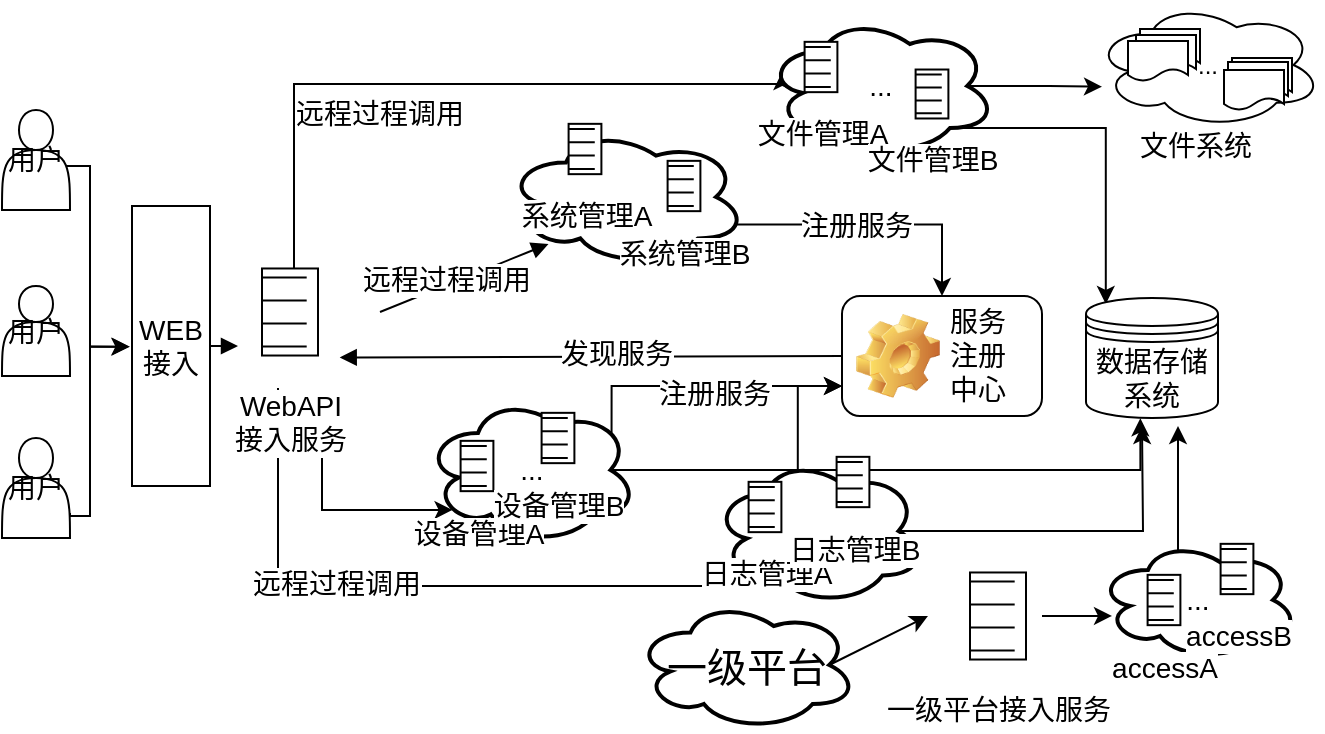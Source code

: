 <mxfile version="10.6.9" type="github"><diagram id="gdYfqTLnVevhLEQaB1-g" name="ÃÂÃÂÃÂÃÂÃÂÃÂÃÂÃÂ§ÃÂÃÂÃÂÃÂÃÂÃÂÃÂÃÂ¬ÃÂÃÂÃÂÃÂÃÂÃÂÃÂÃÂ¬ 1 ÃÂÃÂÃÂÃÂÃÂÃÂÃÂÃÂ©ÃÂÃÂÃÂÃÂÃÂÃÂÃÂÃÂ¡ÃÂÃÂÃÂÃÂÃÂÃÂÃÂÃÂµ"><mxGraphModel dx="1162" dy="618" grid="1" gridSize="10" guides="1" tooltips="1" connect="1" arrows="1" fold="1" page="1" pageScale="1" pageWidth="850" pageHeight="1100" math="0" shadow="0"><root><mxCell id="0"/><mxCell id="1" style="" parent="0"/><mxCell id="HIl72sXQK8lRFraErn7N-61" style="edgeStyle=orthogonalEdgeStyle;rounded=0;orthogonalLoop=1;jettySize=auto;html=1;exitX=0.4;exitY=0.1;exitDx=0;exitDy=0;exitPerimeter=0;entryX=0;entryY=0.75;entryDx=0;entryDy=0;fontSize=14;" parent="1" source="HIl72sXQK8lRFraErn7N-43" target="w7GBtz0kjyzqOILuYE1c-69" edge="1"><mxGeometry relative="1" as="geometry"/></mxCell><mxCell id="HIl72sXQK8lRFraErn7N-17" value="..." style="ellipse;shape=cloud;whiteSpace=wrap;html=1;" parent="1" vertex="1"><mxGeometry x="636" y="118" width="114" height="63" as="geometry"/></mxCell><mxCell id="kzhTqzgWOyBVwmpkPpJA-53" style="edgeStyle=orthogonalEdgeStyle;rounded=0;orthogonalLoop=1;jettySize=auto;html=1;exitX=0.9;exitY=0.5;exitDx=0;exitDy=0;exitPerimeter=0;fontSize=14;" parent="1" source="kzhTqzgWOyBVwmpkPpJA-4" edge="1"><mxGeometry relative="1" as="geometry"><Array as="points"><mxPoint x="121" y="200"/><mxPoint x="134" y="200"/><mxPoint x="134" y="290"/></Array><mxPoint x="154" y="290.333" as="targetPoint"/></mxGeometry></mxCell><mxCell id="kzhTqzgWOyBVwmpkPpJA-4" value="&lt;font style=&quot;font-size: 14px&quot;&gt;用户&lt;/font&gt;" style="shape=actor;whiteSpace=wrap;html=1;fontSize=14;" parent="1" vertex="1"><mxGeometry x="90" y="172" width="34" height="50" as="geometry"/></mxCell><mxCell id="w7GBtz0kjyzqOILuYE1c-117" style="edgeStyle=none;rounded=0;comic=0;orthogonalLoop=1;jettySize=auto;html=1;exitX=0.88;exitY=0.25;exitDx=0;exitDy=0;exitPerimeter=0;entryX=0.177;entryY=0.84;entryDx=0;entryDy=0;entryPerimeter=0;shadow=0;startArrow=none;startFill=0;endArrow=block;endFill=1;strokeColor=#000000;strokeWidth=1;fontSize=14;" parent="1" target="w7GBtz0kjyzqOILuYE1c-12" edge="1"><mxGeometry relative="1" as="geometry"><mxPoint x="279" y="273" as="sourcePoint"/></mxGeometry></mxCell><mxCell id="w7GBtz0kjyzqOILuYE1c-151" value="远程过程调用" style="text;html=1;resizable=0;points=[];align=center;verticalAlign=middle;labelBackgroundColor=#ffffff;fontSize=14;" parent="w7GBtz0kjyzqOILuYE1c-117" vertex="1" connectable="0"><mxGeometry x="-0.324" y="1" relative="1" as="geometry"><mxPoint x="5" y="-4" as="offset"/></mxGeometry></mxCell><mxCell id="HIl72sXQK8lRFraErn7N-65" style="edgeStyle=orthogonalEdgeStyle;rounded=0;orthogonalLoop=1;jettySize=auto;html=1;exitX=0.4;exitY=0.1;exitDx=0;exitDy=0;exitPerimeter=0;entryX=0.07;entryY=0.4;entryDx=0;entryDy=0;entryPerimeter=0;fontSize=14;" parent="1" target="w7GBtz0kjyzqOILuYE1c-25" edge="1"><mxGeometry relative="1" as="geometry"><Array as="points"><mxPoint x="236" y="159"/><mxPoint x="480" y="159"/></Array><mxPoint x="236" y="262" as="sourcePoint"/></mxGeometry></mxCell><mxCell id="HIl72sXQK8lRFraErn7N-67" style="edgeStyle=orthogonalEdgeStyle;rounded=0;orthogonalLoop=1;jettySize=auto;html=1;exitX=0.55;exitY=0.95;exitDx=0;exitDy=0;exitPerimeter=0;entryX=0.13;entryY=0.77;entryDx=0;entryDy=0;entryPerimeter=0;fontSize=14;" parent="1" target="w7GBtz0kjyzqOILuYE1c-15" edge="1"><mxGeometry relative="1" as="geometry"><mxPoint x="320" y="330" as="targetPoint"/><Array as="points"><mxPoint x="250" y="372"/></Array><mxPoint x="250" y="322" as="sourcePoint"/></mxGeometry></mxCell><mxCell id="HIl72sXQK8lRFraErn7N-71" style="edgeStyle=orthogonalEdgeStyle;rounded=0;orthogonalLoop=1;jettySize=auto;html=1;exitX=0.31;exitY=0.8;exitDx=0;exitDy=0;exitPerimeter=0;fontSize=14;" parent="1" target="HIl72sXQK8lRFraErn7N-44" edge="1"><mxGeometry relative="1" as="geometry"><Array as="points"><mxPoint x="228" y="410"/><mxPoint x="472" y="410"/></Array><mxPoint x="228" y="311" as="sourcePoint"/></mxGeometry></mxCell><mxCell id="HIl72sXQK8lRFraErn7N-73" value="&lt;span style=&quot;font-size: 14px;&quot;&gt;远程过程调用&lt;/span&gt;" style="text;html=1;resizable=0;points=[];align=center;verticalAlign=middle;labelBackgroundColor=#ffffff;fontSize=14;" parent="HIl72sXQK8lRFraErn7N-71" vertex="1" connectable="0"><mxGeometry x="-0.466" y="29" relative="1" as="geometry"><mxPoint as="offset"/></mxGeometry></mxCell><mxCell id="w7GBtz0kjyzqOILuYE1c-114" style="edgeStyle=none;rounded=0;comic=0;orthogonalLoop=1;jettySize=auto;html=1;exitX=1;exitY=0.5;exitDx=0;exitDy=0;shadow=0;startArrow=none;startFill=0;endArrow=block;endFill=1;strokeColor=#000000;strokeWidth=1;fontSize=14;" parent="1" source="kzhTqzgWOyBVwmpkPpJA-32" edge="1"><mxGeometry relative="1" as="geometry"><mxPoint x="208" y="290" as="targetPoint"/></mxGeometry></mxCell><mxCell id="kzhTqzgWOyBVwmpkPpJA-32" value="&lt;font style=&quot;font-size: 14px;&quot;&gt;WEB接入&lt;/font&gt;" style="rounded=0;whiteSpace=wrap;html=1;fontSize=14;" parent="1" vertex="1"><mxGeometry x="155" y="220" width="39" height="140" as="geometry"/></mxCell><mxCell id="kzhTqzgWOyBVwmpkPpJA-39" value="&lt;font style=&quot;font-size: 14px&quot;&gt;用户&lt;/font&gt;" style="shape=actor;whiteSpace=wrap;html=1;fontSize=14;" parent="1" vertex="1"><mxGeometry x="90" y="260" width="34" height="45" as="geometry"/></mxCell><mxCell id="kzhTqzgWOyBVwmpkPpJA-55" style="edgeStyle=orthogonalEdgeStyle;rounded=0;orthogonalLoop=1;jettySize=auto;html=1;exitX=1;exitY=0.75;exitDx=0;exitDy=0;entryX=0;entryY=0.5;entryDx=0;entryDy=0;fontSize=14;" parent="1" source="kzhTqzgWOyBVwmpkPpJA-40" edge="1"><mxGeometry relative="1" as="geometry"><Array as="points"><mxPoint x="134" y="375"/><mxPoint x="134" y="290"/></Array><mxPoint x="153.667" y="290.333" as="targetPoint"/></mxGeometry></mxCell><mxCell id="kzhTqzgWOyBVwmpkPpJA-40" value="&lt;font style=&quot;font-size: 14px&quot;&gt;用户&lt;/font&gt;" style="shape=actor;whiteSpace=wrap;html=1;fontSize=14;" parent="1" vertex="1"><mxGeometry x="90" y="336" width="34" height="50" as="geometry"/></mxCell><mxCell id="HIl72sXQK8lRFraErn7N-14" style="edgeStyle=orthogonalEdgeStyle;rounded=0;orthogonalLoop=1;jettySize=auto;html=1;exitX=0.96;exitY=0.7;exitDx=0;exitDy=0;exitPerimeter=0;fontSize=14;" parent="1" source="w7GBtz0kjyzqOILuYE1c-12" target="w7GBtz0kjyzqOILuYE1c-69" edge="1"><mxGeometry relative="1" as="geometry"/></mxCell><mxCell id="HIl72sXQK8lRFraErn7N-15" value="&lt;font style=&quot;font-size: 14px&quot;&gt;注册服务&lt;/font&gt;" style="text;html=1;resizable=0;points=[];align=center;verticalAlign=middle;labelBackgroundColor=#ffffff;fontSize=14;" parent="HIl72sXQK8lRFraErn7N-14" vertex="1" connectable="0"><mxGeometry x="0.215" y="2" relative="1" as="geometry"><mxPoint x="-24.5" y="2.5" as="offset"/></mxGeometry></mxCell><mxCell id="w7GBtz0kjyzqOILuYE1c-12" value="&lt;span style=&quot;font-size: 14px;&quot;&gt;...&lt;/span&gt;" style="ellipse;shape=cloud;strokeWidth=2;fontSize=14;whiteSpace=wrap;html=1;align=center;strokeColor=#000000;" parent="1" vertex="1"><mxGeometry x="342" y="181" width="120" height="69" as="geometry"/></mxCell><mxCell id="HIl72sXQK8lRFraErn7N-59" style="edgeStyle=orthogonalEdgeStyle;rounded=0;orthogonalLoop=1;jettySize=auto;html=1;exitX=0.88;exitY=0.25;exitDx=0;exitDy=0;exitPerimeter=0;entryX=0;entryY=0.75;entryDx=0;entryDy=0;fontSize=14;" parent="1" source="w7GBtz0kjyzqOILuYE1c-15" target="w7GBtz0kjyzqOILuYE1c-69" edge="1"><mxGeometry relative="1" as="geometry"><Array as="points"><mxPoint x="395" y="310"/></Array></mxGeometry></mxCell><mxCell id="HIl72sXQK8lRFraErn7N-64" value="&lt;span style=&quot;font-size: 14px;&quot;&gt;&lt;font style=&quot;font-size: 14px&quot;&gt;注册服务&lt;/font&gt;&lt;/span&gt;" style="text;html=1;resizable=0;points=[];align=center;verticalAlign=middle;labelBackgroundColor=#ffffff;fontSize=14;" parent="HIl72sXQK8lRFraErn7N-59" vertex="1" connectable="0"><mxGeometry x="0.468" y="-1" relative="1" as="geometry"><mxPoint x="-27.5" y="3" as="offset"/></mxGeometry></mxCell><mxCell id="Oo8oAJw4ZqQlzhQZ2eLq-8" style="edgeStyle=orthogonalEdgeStyle;rounded=0;orthogonalLoop=1;jettySize=auto;html=1;exitX=0.875;exitY=0.5;exitDx=0;exitDy=0;exitPerimeter=0;entryX=0.5;entryY=1;entryDx=0;entryDy=0;" edge="1" parent="1"><mxGeometry relative="1" as="geometry"><mxPoint x="389.167" y="352" as="sourcePoint"/><mxPoint x="659.167" y="326.167" as="targetPoint"/><Array as="points"><mxPoint x="659.5" y="352"/></Array></mxGeometry></mxCell><mxCell id="w7GBtz0kjyzqOILuYE1c-15" value="&lt;span style=&quot;font-size: 14px;&quot;&gt;...&lt;/span&gt;" style="ellipse;shape=cloud;strokeWidth=2;fontSize=14;whiteSpace=wrap;html=1;align=center;" parent="1" vertex="1"><mxGeometry x="301.5" y="315" width="106" height="74" as="geometry"/></mxCell><mxCell id="HIl72sXQK8lRFraErn7N-54" style="rounded=0;orthogonalLoop=1;jettySize=auto;html=1;exitX=0.875;exitY=0.5;exitDx=0;exitDy=0;exitPerimeter=0;entryX=0;entryY=0.5;entryDx=0;entryDy=0;fontSize=14;" parent="1" source="w7GBtz0kjyzqOILuYE1c-20" target="w7GBtz0kjyzqOILuYE1c-202" edge="1"><mxGeometry relative="1" as="geometry"><mxPoint x="238.5" y="451" as="targetPoint"/></mxGeometry></mxCell><mxCell id="w7GBtz0kjyzqOILuYE1c-20" value="&lt;font style=&quot;font-size: 20px&quot;&gt;一级平台&lt;/font&gt;" style="ellipse;shape=cloud;strokeWidth=2;fontSize=14;whiteSpace=wrap;html=1;align=center;" parent="1" vertex="1"><mxGeometry x="406.5" y="417" width="111" height="65" as="geometry"/></mxCell><mxCell id="Oo8oAJw4ZqQlzhQZ2eLq-9" style="edgeStyle=orthogonalEdgeStyle;rounded=0;orthogonalLoop=1;jettySize=auto;html=1;exitX=0.8;exitY=0.8;exitDx=0;exitDy=0;exitPerimeter=0;entryX=0.15;entryY=0.05;entryDx=0;entryDy=0;entryPerimeter=0;" edge="1" parent="1" source="w7GBtz0kjyzqOILuYE1c-25" target="w7GBtz0kjyzqOILuYE1c-52"><mxGeometry relative="1" as="geometry"/></mxCell><mxCell id="Oo8oAJw4ZqQlzhQZ2eLq-11" style="edgeStyle=orthogonalEdgeStyle;rounded=0;orthogonalLoop=1;jettySize=auto;html=1;exitX=0.875;exitY=0.5;exitDx=0;exitDy=0;exitPerimeter=0;" edge="1" parent="1" source="w7GBtz0kjyzqOILuYE1c-25"><mxGeometry relative="1" as="geometry"><mxPoint x="640.0" y="160.333" as="targetPoint"/></mxGeometry></mxCell><mxCell id="w7GBtz0kjyzqOILuYE1c-25" value="..." style="ellipse;shape=cloud;strokeWidth=2;fontSize=14;whiteSpace=wrap;html=1;align=center;" parent="1" vertex="1"><mxGeometry x="472" y="125" width="115" height="70" as="geometry"/></mxCell><mxCell id="w7GBtz0kjyzqOILuYE1c-52" value="&lt;font style=&quot;font-size: 14px&quot;&gt;数据存储系统&lt;/font&gt;" style="shape=datastore;whiteSpace=wrap;html=1;fontSize=14;" parent="1" vertex="1"><mxGeometry x="632" y="266" width="66" height="60" as="geometry"/></mxCell><mxCell id="w7GBtz0kjyzqOILuYE1c-115" style="edgeStyle=none;rounded=0;comic=0;orthogonalLoop=1;jettySize=auto;html=1;exitX=0;exitY=0.5;exitDx=0;exitDy=0;entryX=0.855;entryY=0.855;entryDx=0;entryDy=0;entryPerimeter=0;shadow=0;startArrow=none;startFill=0;endArrow=block;endFill=1;strokeColor=#000000;strokeWidth=1;fontSize=14;" parent="1" source="w7GBtz0kjyzqOILuYE1c-69" edge="1" target="epCvUPDUcpbw5IUBVaNH-1"><mxGeometry relative="1" as="geometry"><mxPoint x="290" y="297" as="targetPoint"/></mxGeometry></mxCell><mxCell id="w7GBtz0kjyzqOILuYE1c-116" value="&lt;font style=&quot;font-size: 14px&quot;&gt;发现服务&lt;/font&gt;" style="text;html=1;resizable=0;points=[];align=center;verticalAlign=middle;labelBackgroundColor=#ffffff;fontSize=14;" parent="w7GBtz0kjyzqOILuYE1c-115" vertex="1" connectable="0"><mxGeometry x="-0.1" y="-2" relative="1" as="geometry"><mxPoint as="offset"/></mxGeometry></mxCell><mxCell id="w7GBtz0kjyzqOILuYE1c-69" value="&lt;span style=&quot;font-weight: 400&quot;&gt;服务&lt;br&gt;注册&lt;br&gt;中心&lt;/span&gt;" style="label;whiteSpace=wrap;html=1;image=img/clipart/Gear_128x128.png;strokeColor=#000000;strokeWidth=1;fillColor=#FFFFFF;fontSize=14;" parent="1" vertex="1"><mxGeometry x="510" y="265" width="100" height="60" as="geometry"/></mxCell><mxCell id="w7GBtz0kjyzqOILuYE1c-74" value="&lt;font style=&quot;font-size: 14px&quot;&gt;系统管理A&lt;/font&gt;" style="shape=mxgraph.bpmn.shape;html=1;verticalLabelPosition=bottom;labelBackgroundColor=#ffffff;verticalAlign=top;align=center;perimeter=rhombusPerimeter;outlineConnect=0;symbol=conditional;strokeColor=#000000;strokeWidth=1;fillColor=#FFFFFF;fontSize=14;" parent="1" vertex="1"><mxGeometry x="361" y="173" width="41" height="37" as="geometry"/></mxCell><mxCell id="w7GBtz0kjyzqOILuYE1c-75" value="&lt;font style=&quot;font-size: 14px&quot;&gt;系统管理B&lt;/font&gt;" style="shape=mxgraph.bpmn.shape;html=1;verticalLabelPosition=bottom;labelBackgroundColor=#ffffff;verticalAlign=top;align=center;perimeter=rhombusPerimeter;outlineConnect=0;symbol=conditional;strokeColor=#000000;strokeWidth=1;fillColor=#FFFFFF;fontSize=14;" parent="1" vertex="1"><mxGeometry x="410.5" y="191.5" width="41" height="37" as="geometry"/></mxCell><mxCell id="w7GBtz0kjyzqOILuYE1c-78" value="&lt;font style=&quot;font-size: 14px&quot;&gt;设备管理A&lt;/font&gt;" style="shape=mxgraph.bpmn.shape;html=1;verticalLabelPosition=bottom;labelBackgroundColor=#ffffff;verticalAlign=top;align=center;perimeter=rhombusPerimeter;outlineConnect=0;symbol=conditional;strokeColor=#000000;strokeWidth=1;fillColor=#FFFFFF;fontSize=14;" parent="1" vertex="1"><mxGeometry x="307" y="331.5" width="41" height="37" as="geometry"/></mxCell><mxCell id="w7GBtz0kjyzqOILuYE1c-79" value="&lt;font style=&quot;font-size: 14px&quot;&gt;设备管理B&lt;/font&gt;" style="shape=mxgraph.bpmn.shape;html=1;verticalLabelPosition=bottom;labelBackgroundColor=#ffffff;verticalAlign=top;align=center;perimeter=rhombusPerimeter;outlineConnect=0;symbol=conditional;strokeColor=#000000;strokeWidth=1;fillColor=#FFFFFF;fontSize=14;" parent="1" vertex="1"><mxGeometry x="347.5" y="317.5" width="41" height="37" as="geometry"/></mxCell><mxCell id="w7GBtz0kjyzqOILuYE1c-82" value="&lt;span style=&quot;font-size: 14px&quot;&gt;文件管理A&lt;/span&gt;" style="shape=mxgraph.bpmn.shape;html=1;verticalLabelPosition=bottom;labelBackgroundColor=#ffffff;verticalAlign=top;align=center;perimeter=rhombusPerimeter;outlineConnect=0;symbol=conditional;strokeColor=#000000;strokeWidth=1;fillColor=#FFFFFF;fontSize=14;" parent="1" vertex="1"><mxGeometry x="479" y="132" width="41" height="37" as="geometry"/></mxCell><mxCell id="w7GBtz0kjyzqOILuYE1c-83" value="&lt;font style=&quot;font-size: 14px&quot;&gt;文件管理B&lt;/font&gt;" style="shape=mxgraph.bpmn.shape;html=1;verticalLabelPosition=bottom;labelBackgroundColor=#ffffff;verticalAlign=top;align=center;perimeter=rhombusPerimeter;outlineConnect=0;symbol=conditional;strokeColor=#000000;strokeWidth=1;fillColor=#FFFFFF;fontSize=14;" parent="1" vertex="1"><mxGeometry x="534.5" y="146" width="41" height="36" as="geometry"/></mxCell><mxCell id="Oo8oAJw4ZqQlzhQZ2eLq-7" style="edgeStyle=orthogonalEdgeStyle;rounded=0;orthogonalLoop=1;jettySize=auto;html=1;exitX=0.4;exitY=0.1;exitDx=0;exitDy=0;exitPerimeter=0;" edge="1" parent="1" source="w7GBtz0kjyzqOILuYE1c-91"><mxGeometry relative="1" as="geometry"><mxPoint x="678" y="330" as="targetPoint"/></mxGeometry></mxCell><mxCell id="w7GBtz0kjyzqOILuYE1c-91" value="&lt;span&gt;...&lt;/span&gt;" style="ellipse;shape=cloud;strokeWidth=2;fontSize=14;whiteSpace=wrap;html=1;align=center;" parent="1" vertex="1"><mxGeometry x="638" y="387" width="100" height="60" as="geometry"/></mxCell><mxCell id="w7GBtz0kjyzqOILuYE1c-171" value="&lt;font style=&quot;font-size: 14px&quot;&gt;accessA&lt;/font&gt;" style="shape=mxgraph.bpmn.shape;html=1;verticalLabelPosition=bottom;labelBackgroundColor=#ffffff;verticalAlign=top;align=center;perimeter=rhombusPerimeter;outlineConnect=0;symbol=conditional;strokeColor=#000000;strokeWidth=1;fillColor=#FFFFFF;fontSize=14;" parent="1" vertex="1"><mxGeometry x="650.5" y="398.5" width="41" height="37" as="geometry"/></mxCell><mxCell id="w7GBtz0kjyzqOILuYE1c-172" value="&lt;font style=&quot;font-size: 14px&quot;&gt;accessB&lt;/font&gt;" style="shape=mxgraph.bpmn.shape;html=1;verticalLabelPosition=bottom;labelBackgroundColor=#ffffff;verticalAlign=top;align=center;perimeter=rhombusPerimeter;outlineConnect=0;symbol=conditional;strokeColor=#000000;strokeWidth=1;fillColor=#FFFFFF;fontSize=14;" parent="1" vertex="1"><mxGeometry x="687" y="383" width="41" height="37" as="geometry"/></mxCell><mxCell id="HIl72sXQK8lRFraErn7N-55" style="edgeStyle=none;rounded=0;orthogonalLoop=1;jettySize=auto;html=1;entryX=0.07;entryY=0.633;entryDx=0;entryDy=0;entryPerimeter=0;fontSize=14;" parent="1" target="w7GBtz0kjyzqOILuYE1c-91" edge="1"><mxGeometry relative="1" as="geometry"><mxPoint x="610" y="425" as="sourcePoint"/></mxGeometry></mxCell><mxCell id="w7GBtz0kjyzqOILuYE1c-202" value="一级平台接入服务" style="shape=mxgraph.bpmn.shape;html=1;verticalLabelPosition=bottom;labelBackgroundColor=#ffffff;verticalAlign=top;align=center;perimeter=rhombusPerimeter;outlineConnect=0;symbol=conditional;strokeColor=#000000;strokeWidth=1;fillColor=#FFFFFF;fontSize=14;" parent="1" vertex="1"><mxGeometry x="553" y="393" width="70" height="64" as="geometry"/></mxCell><mxCell id="HIl72sXQK8lRFraErn7N-19" value="" style="shape=document;whiteSpace=wrap;html=1;boundedLbl=1;" parent="1" vertex="1"><mxGeometry x="659" y="131.5" width="30" height="20" as="geometry"/></mxCell><mxCell id="HIl72sXQK8lRFraErn7N-22" value="" style="shape=document;whiteSpace=wrap;html=1;boundedLbl=1;" parent="1" vertex="1"><mxGeometry x="657" y="134.5" width="30" height="20" as="geometry"/></mxCell><mxCell id="HIl72sXQK8lRFraErn7N-23" value="" style="shape=document;whiteSpace=wrap;html=1;boundedLbl=1;" parent="1" vertex="1"><mxGeometry x="653" y="137.5" width="30" height="20" as="geometry"/></mxCell><mxCell id="HIl72sXQK8lRFraErn7N-24" value="" style="shape=document;whiteSpace=wrap;html=1;boundedLbl=1;" parent="1" vertex="1"><mxGeometry x="705" y="146" width="30" height="20" as="geometry"/></mxCell><mxCell id="HIl72sXQK8lRFraErn7N-25" value="" style="shape=document;whiteSpace=wrap;html=1;boundedLbl=1;" parent="1" vertex="1"><mxGeometry x="703" y="148" width="30" height="20" as="geometry"/></mxCell><mxCell id="HIl72sXQK8lRFraErn7N-26" value="" style="shape=document;whiteSpace=wrap;html=1;boundedLbl=1;" parent="1" vertex="1"><mxGeometry x="701" y="152" width="30" height="20" as="geometry"/></mxCell><mxCell id="HIl72sXQK8lRFraErn7N-33" value="&lt;font style=&quot;font-size: 14px&quot;&gt;文件系统&lt;/font&gt;" style="text;html=1;resizable=0;points=[];autosize=1;align=left;verticalAlign=top;spacingTop=-4;" parent="1" vertex="1"><mxGeometry x="657" y="179" width="70" height="20" as="geometry"/></mxCell><mxCell id="Oo8oAJw4ZqQlzhQZ2eLq-6" style="edgeStyle=orthogonalEdgeStyle;rounded=0;orthogonalLoop=1;jettySize=auto;html=1;exitX=0.875;exitY=0.5;exitDx=0;exitDy=0;exitPerimeter=0;" edge="1" parent="1" source="HIl72sXQK8lRFraErn7N-43"><mxGeometry relative="1" as="geometry"><mxPoint x="660" y="330" as="targetPoint"/></mxGeometry></mxCell><mxCell id="HIl72sXQK8lRFraErn7N-43" value="&lt;span style=&quot;font-size: 14px;&quot;&gt;...&lt;/span&gt;" style="ellipse;shape=cloud;strokeWidth=2;fontSize=14;whiteSpace=wrap;html=1;align=center;" parent="1" vertex="1"><mxGeometry x="445.5" y="345.5" width="106" height="74" as="geometry"/></mxCell><mxCell id="HIl72sXQK8lRFraErn7N-44" value="&lt;font style=&quot;font-size: 14px&quot;&gt;日志管理A&lt;/font&gt;" style="shape=mxgraph.bpmn.shape;html=1;verticalLabelPosition=bottom;labelBackgroundColor=#ffffff;verticalAlign=top;align=center;perimeter=rhombusPerimeter;outlineConnect=0;symbol=conditional;strokeColor=#000000;strokeWidth=1;fillColor=#FFFFFF;fontSize=14;" parent="1" vertex="1"><mxGeometry x="451" y="352" width="41" height="37" as="geometry"/></mxCell><mxCell id="HIl72sXQK8lRFraErn7N-45" value="&lt;font style=&quot;font-size: 14px&quot;&gt;日志管理B&lt;/font&gt;" style="shape=mxgraph.bpmn.shape;html=1;verticalLabelPosition=bottom;labelBackgroundColor=#ffffff;verticalAlign=top;align=center;perimeter=rhombusPerimeter;outlineConnect=0;symbol=conditional;strokeColor=#000000;strokeWidth=1;fillColor=#FFFFFF;fontSize=14;" parent="1" vertex="1"><mxGeometry x="495" y="339.5" width="41" height="37" as="geometry"/></mxCell><mxCell id="epCvUPDUcpbw5IUBVaNH-1" value="WebAPI&lt;br&gt;接入服务" style="shape=mxgraph.bpmn.shape;html=1;verticalLabelPosition=bottom;labelBackgroundColor=#ffffff;verticalAlign=top;align=center;perimeter=rhombusPerimeter;outlineConnect=0;symbol=conditional;strokeColor=#000000;strokeWidth=1;fillColor=#FFFFFF;fontSize=14;" parent="1" vertex="1"><mxGeometry x="199" y="241" width="70" height="64" as="geometry"/></mxCell><mxCell id="Oo8oAJw4ZqQlzhQZ2eLq-2" value="&lt;span&gt;&lt;font style=&quot;font-size: 14px&quot;&gt;远程过程调用&lt;/font&gt;&lt;/span&gt;" style="text;html=1;resizable=0;points=[];autosize=1;align=left;verticalAlign=top;spacingTop=-4;" vertex="1" parent="1"><mxGeometry x="235" y="163" width="100" height="20" as="geometry"/></mxCell></root></mxGraphModel></diagram></mxfile>
